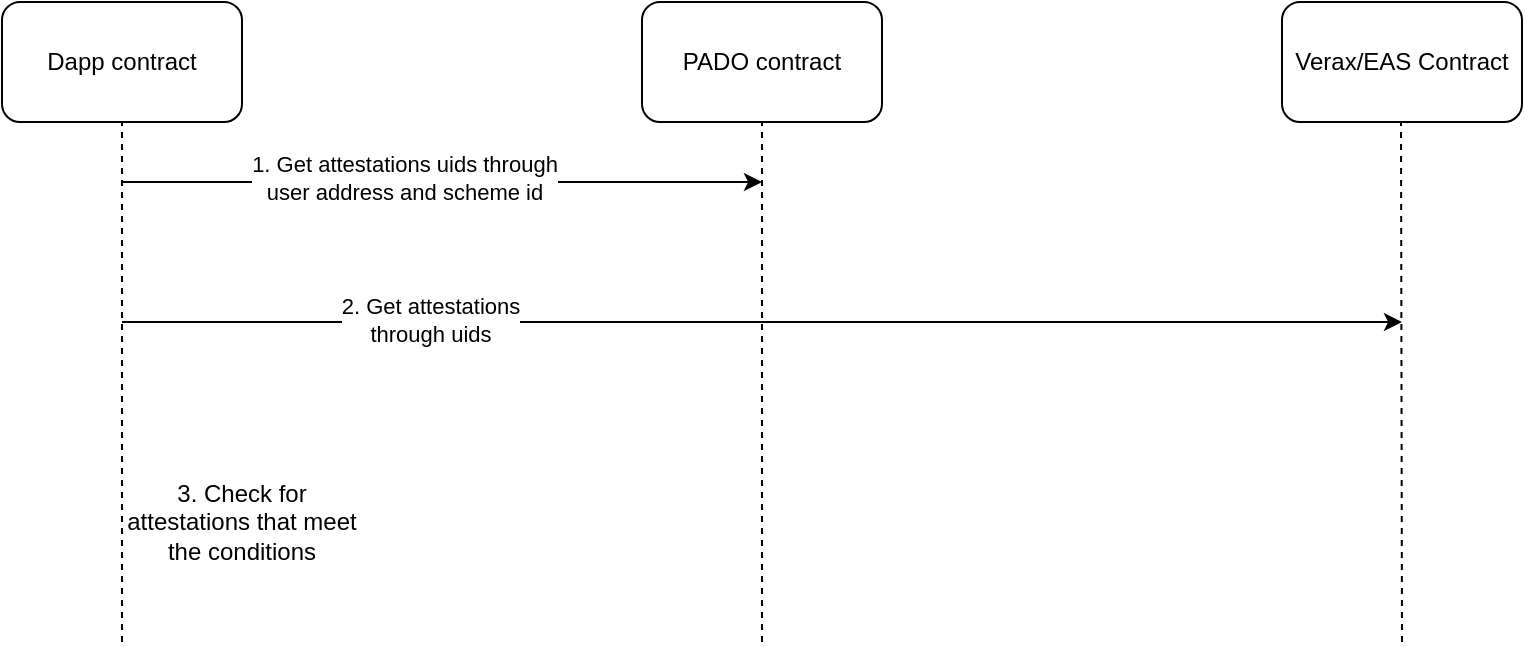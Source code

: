 <mxfile version="22.1.3" type="device">
  <diagram name="第 1 页" id="ydn4l21ypAKILk0yMW28">
    <mxGraphModel dx="951" dy="559" grid="1" gridSize="10" guides="1" tooltips="1" connect="1" arrows="1" fold="1" page="1" pageScale="1" pageWidth="827" pageHeight="1169" math="0" shadow="0">
      <root>
        <mxCell id="0" />
        <mxCell id="1" parent="0" />
        <mxCell id="7-xXJrKYtLPseB3tMn3a-1" value="Dapp contract" style="rounded=1;whiteSpace=wrap;html=1;" parent="1" vertex="1">
          <mxGeometry x="50" y="50" width="120" height="60" as="geometry" />
        </mxCell>
        <mxCell id="7-xXJrKYtLPseB3tMn3a-3" value="PADO contract" style="rounded=1;whiteSpace=wrap;html=1;" parent="1" vertex="1">
          <mxGeometry x="370" y="50" width="120" height="60" as="geometry" />
        </mxCell>
        <mxCell id="7-xXJrKYtLPseB3tMn3a-4" value="Verax/EAS Contract" style="rounded=1;whiteSpace=wrap;html=1;" parent="1" vertex="1">
          <mxGeometry x="690" y="50" width="120" height="60" as="geometry" />
        </mxCell>
        <mxCell id="7-xXJrKYtLPseB3tMn3a-5" value="" style="endArrow=none;dashed=1;html=1;rounded=0;entryX=0.5;entryY=1;entryDx=0;entryDy=0;" parent="1" target="7-xXJrKYtLPseB3tMn3a-1" edge="1">
          <mxGeometry width="50" height="50" relative="1" as="geometry">
            <mxPoint x="110" y="370" as="sourcePoint" />
            <mxPoint x="170" y="160" as="targetPoint" />
          </mxGeometry>
        </mxCell>
        <mxCell id="7-xXJrKYtLPseB3tMn3a-6" value="" style="endArrow=none;dashed=1;html=1;rounded=0;entryX=0.5;entryY=1;entryDx=0;entryDy=0;" parent="1" target="7-xXJrKYtLPseB3tMn3a-3" edge="1">
          <mxGeometry width="50" height="50" relative="1" as="geometry">
            <mxPoint x="430" y="370" as="sourcePoint" />
            <mxPoint x="429.5" y="120" as="targetPoint" />
          </mxGeometry>
        </mxCell>
        <mxCell id="7-xXJrKYtLPseB3tMn3a-8" value="" style="endArrow=none;dashed=1;html=1;rounded=0;entryX=0.5;entryY=1;entryDx=0;entryDy=0;" parent="1" edge="1">
          <mxGeometry width="50" height="50" relative="1" as="geometry">
            <mxPoint x="750" y="370" as="sourcePoint" />
            <mxPoint x="749.5" y="110" as="targetPoint" />
          </mxGeometry>
        </mxCell>
        <mxCell id="7-xXJrKYtLPseB3tMn3a-9" value="" style="endArrow=classic;html=1;rounded=0;" parent="1" edge="1">
          <mxGeometry width="50" height="50" relative="1" as="geometry">
            <mxPoint x="110" y="140" as="sourcePoint" />
            <mxPoint x="430" y="140" as="targetPoint" />
          </mxGeometry>
        </mxCell>
        <mxCell id="7-xXJrKYtLPseB3tMn3a-11" value="1.&amp;nbsp;Get attestations uids through&lt;br style=&quot;border-color: var(--border-color);&quot;&gt;user address and scheme id" style="edgeLabel;html=1;align=center;verticalAlign=middle;resizable=0;points=[];" parent="7-xXJrKYtLPseB3tMn3a-9" vertex="1" connectable="0">
          <mxGeometry x="-0.833" y="2" relative="1" as="geometry">
            <mxPoint x="114" as="offset" />
          </mxGeometry>
        </mxCell>
        <mxCell id="7-xXJrKYtLPseB3tMn3a-12" value="" style="endArrow=classic;html=1;rounded=0;" parent="1" edge="1">
          <mxGeometry width="50" height="50" relative="1" as="geometry">
            <mxPoint x="110" y="210" as="sourcePoint" />
            <mxPoint x="750" y="210" as="targetPoint" />
          </mxGeometry>
        </mxCell>
        <mxCell id="7-xXJrKYtLPseB3tMn3a-13" value="2. Get attestations &lt;br&gt;through uids" style="edgeLabel;html=1;align=center;verticalAlign=middle;resizable=0;points=[];" parent="7-xXJrKYtLPseB3tMn3a-12" vertex="1" connectable="0">
          <mxGeometry x="-0.752" y="1" relative="1" as="geometry">
            <mxPoint x="74" as="offset" />
          </mxGeometry>
        </mxCell>
        <mxCell id="SAyCHPUwFAVwzv1K33mI-1" value="3.&amp;nbsp;Check for attestations that meet the conditions" style="text;html=1;strokeColor=none;fillColor=none;align=center;verticalAlign=middle;whiteSpace=wrap;rounded=0;" vertex="1" parent="1">
          <mxGeometry x="110" y="280" width="120" height="60" as="geometry" />
        </mxCell>
      </root>
    </mxGraphModel>
  </diagram>
</mxfile>
